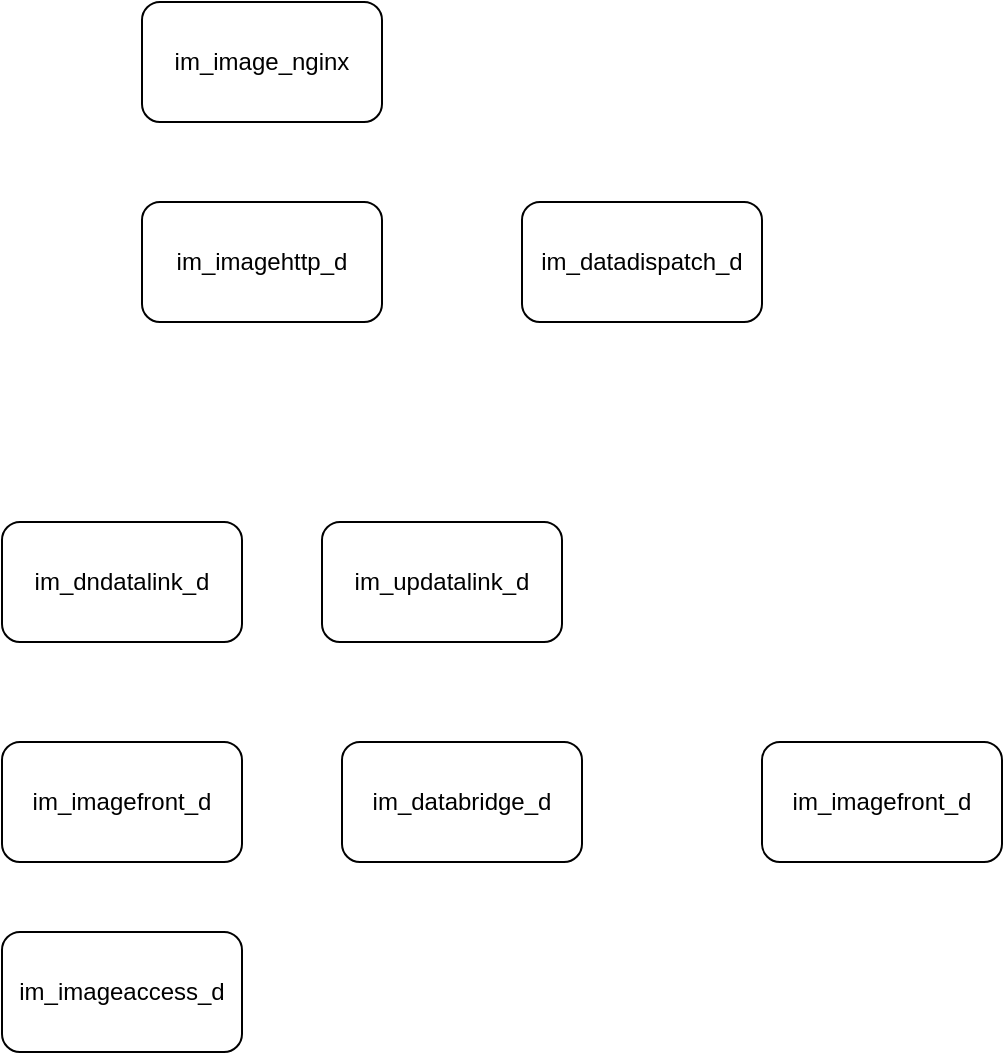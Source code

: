<mxfile version="20.3.3" type="github">
  <diagram id="G4VCRK8Csk8wpURVzlBt" name="第 1 页">
    <mxGraphModel dx="1766" dy="545" grid="1" gridSize="10" guides="1" tooltips="1" connect="1" arrows="1" fold="1" page="1" pageScale="1" pageWidth="827" pageHeight="1169" math="0" shadow="0">
      <root>
        <mxCell id="0" />
        <mxCell id="1" parent="0" />
        <mxCell id="lSKlVjip9Zj7Ai8yjFb1-1" value="im_image_nginx" style="rounded=1;whiteSpace=wrap;html=1;" vertex="1" parent="1">
          <mxGeometry x="210" y="60" width="120" height="60" as="geometry" />
        </mxCell>
        <mxCell id="lSKlVjip9Zj7Ai8yjFb1-2" value="im_imagehttp_d" style="rounded=1;whiteSpace=wrap;html=1;" vertex="1" parent="1">
          <mxGeometry x="210" y="160" width="120" height="60" as="geometry" />
        </mxCell>
        <mxCell id="lSKlVjip9Zj7Ai8yjFb1-3" value="im_datadispatch_d" style="rounded=1;whiteSpace=wrap;html=1;" vertex="1" parent="1">
          <mxGeometry x="400" y="160" width="120" height="60" as="geometry" />
        </mxCell>
        <mxCell id="lSKlVjip9Zj7Ai8yjFb1-4" value="im_dndatalink_d" style="rounded=1;whiteSpace=wrap;html=1;" vertex="1" parent="1">
          <mxGeometry x="140" y="320" width="120" height="60" as="geometry" />
        </mxCell>
        <mxCell id="lSKlVjip9Zj7Ai8yjFb1-5" value="im_updatalink_d" style="rounded=1;whiteSpace=wrap;html=1;" vertex="1" parent="1">
          <mxGeometry x="300" y="320" width="120" height="60" as="geometry" />
        </mxCell>
        <mxCell id="lSKlVjip9Zj7Ai8yjFb1-6" value="im_imagefront_d" style="rounded=1;whiteSpace=wrap;html=1;" vertex="1" parent="1">
          <mxGeometry x="140" y="430" width="120" height="60" as="geometry" />
        </mxCell>
        <mxCell id="lSKlVjip9Zj7Ai8yjFb1-7" value="im_imageaccess_d" style="rounded=1;whiteSpace=wrap;html=1;" vertex="1" parent="1">
          <mxGeometry x="140" y="525" width="120" height="60" as="geometry" />
        </mxCell>
        <mxCell id="lSKlVjip9Zj7Ai8yjFb1-8" value="im_databridge_d" style="rounded=1;whiteSpace=wrap;html=1;" vertex="1" parent="1">
          <mxGeometry x="310" y="430" width="120" height="60" as="geometry" />
        </mxCell>
        <mxCell id="lSKlVjip9Zj7Ai8yjFb1-9" value="im_imagefront_d" style="rounded=1;whiteSpace=wrap;html=1;" vertex="1" parent="1">
          <mxGeometry x="520" y="430" width="120" height="60" as="geometry" />
        </mxCell>
      </root>
    </mxGraphModel>
  </diagram>
</mxfile>
